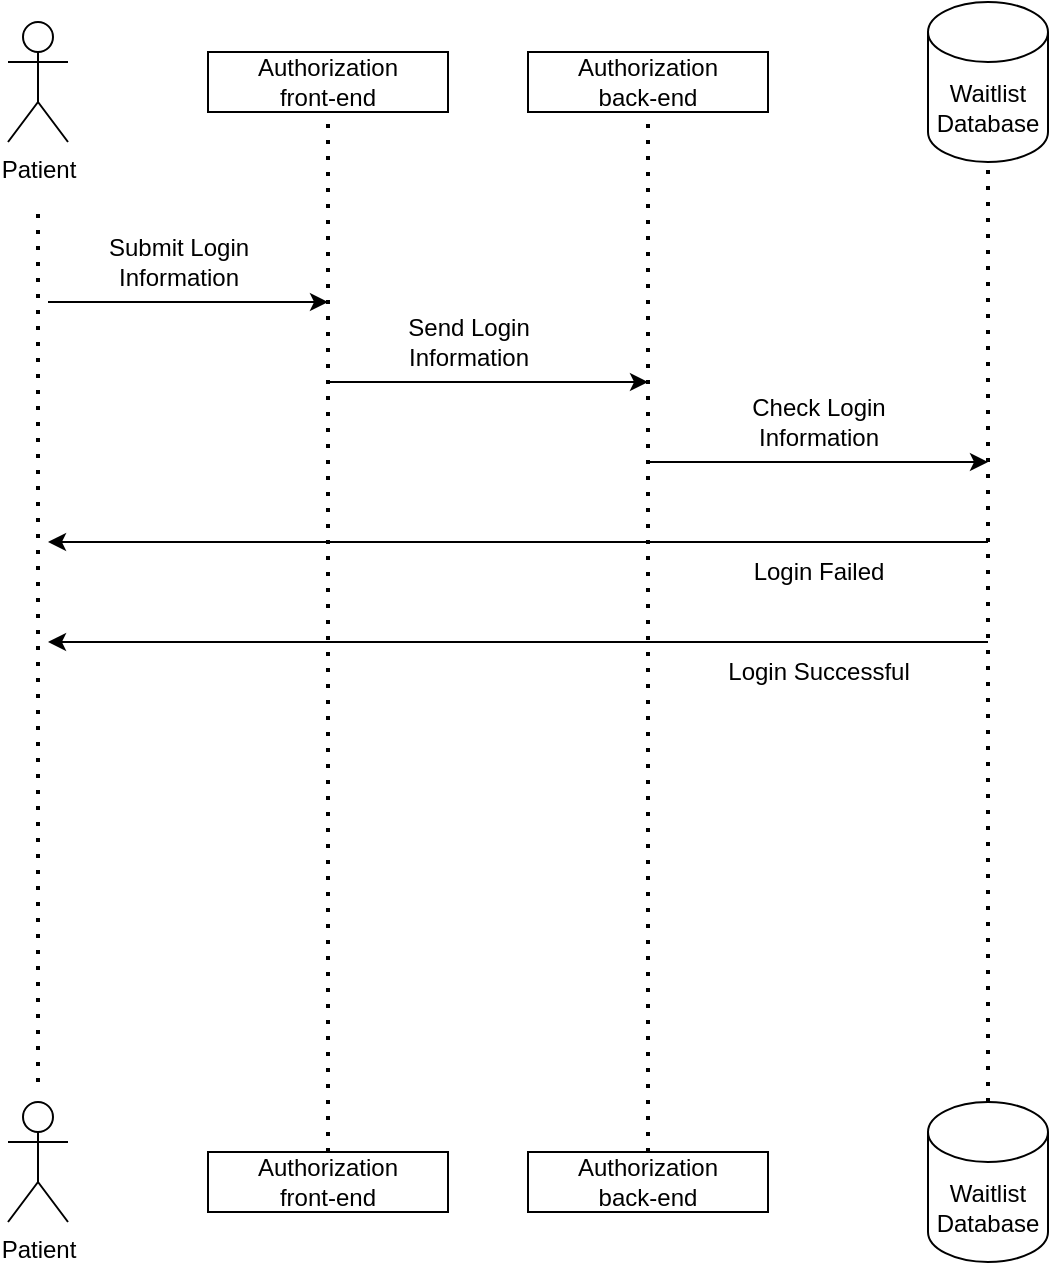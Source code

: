 <mxfile version="22.0.4" type="github">
  <diagram name="Page-1" id="syPvT0p1GBWjdDlG7r07">
    <mxGraphModel dx="1434" dy="828" grid="1" gridSize="10" guides="1" tooltips="1" connect="1" arrows="1" fold="1" page="1" pageScale="1" pageWidth="850" pageHeight="1100" math="0" shadow="0">
      <root>
        <mxCell id="0" />
        <mxCell id="1" parent="0" />
        <mxCell id="YTr76Yab9tnVYdm06Xic-32" value="Patient&lt;br&gt;" style="shape=umlActor;verticalLabelPosition=bottom;verticalAlign=top;html=1;outlineConnect=0;" vertex="1" parent="1">
          <mxGeometry x="100" y="60" width="30" height="60" as="geometry" />
        </mxCell>
        <mxCell id="YTr76Yab9tnVYdm06Xic-33" value="Patient" style="shape=umlActor;verticalLabelPosition=bottom;verticalAlign=top;html=1;outlineConnect=0;" vertex="1" parent="1">
          <mxGeometry x="100" y="600" width="30" height="60" as="geometry" />
        </mxCell>
        <mxCell id="YTr76Yab9tnVYdm06Xic-34" value="Waitlist&lt;br&gt;Database" style="shape=cylinder3;whiteSpace=wrap;html=1;boundedLbl=1;backgroundOutline=1;size=15;" vertex="1" parent="1">
          <mxGeometry x="560" y="50" width="60" height="80" as="geometry" />
        </mxCell>
        <mxCell id="YTr76Yab9tnVYdm06Xic-35" value="Waitlist&lt;br&gt;Database" style="shape=cylinder3;whiteSpace=wrap;html=1;boundedLbl=1;backgroundOutline=1;size=15;" vertex="1" parent="1">
          <mxGeometry x="560" y="600" width="60" height="80" as="geometry" />
        </mxCell>
        <mxCell id="YTr76Yab9tnVYdm06Xic-36" value="" style="endArrow=none;dashed=1;html=1;dashPattern=1 3;strokeWidth=2;rounded=0;" edge="1" parent="1">
          <mxGeometry width="50" height="50" relative="1" as="geometry">
            <mxPoint x="115" y="590" as="sourcePoint" />
            <mxPoint x="115" y="150" as="targetPoint" />
          </mxGeometry>
        </mxCell>
        <mxCell id="YTr76Yab9tnVYdm06Xic-37" value="" style="endArrow=none;dashed=1;html=1;dashPattern=1 3;strokeWidth=2;rounded=0;entryX=0.5;entryY=1;entryDx=0;entryDy=0;exitX=0.5;exitY=0;exitDx=0;exitDy=0;" edge="1" parent="1" source="YTr76Yab9tnVYdm06Xic-43" target="YTr76Yab9tnVYdm06Xic-39">
          <mxGeometry width="50" height="50" relative="1" as="geometry">
            <mxPoint x="560" y="590" as="sourcePoint" />
            <mxPoint x="559.5" y="160" as="targetPoint" />
          </mxGeometry>
        </mxCell>
        <mxCell id="YTr76Yab9tnVYdm06Xic-38" value="" style="endArrow=none;dashed=1;html=1;dashPattern=1 3;strokeWidth=2;rounded=0;entryX=0.5;entryY=1;entryDx=0;entryDy=0;exitX=0.5;exitY=0;exitDx=0;exitDy=0;" edge="1" parent="1" source="YTr76Yab9tnVYdm06Xic-42" target="YTr76Yab9tnVYdm06Xic-40">
          <mxGeometry width="50" height="50" relative="1" as="geometry">
            <mxPoint x="415" y="590" as="sourcePoint" />
            <mxPoint x="414.5" y="160" as="targetPoint" />
          </mxGeometry>
        </mxCell>
        <mxCell id="YTr76Yab9tnVYdm06Xic-39" value="Authorization&lt;br&gt;back-end" style="rounded=0;whiteSpace=wrap;html=1;" vertex="1" parent="1">
          <mxGeometry x="360" y="75" width="120" height="30" as="geometry" />
        </mxCell>
        <mxCell id="YTr76Yab9tnVYdm06Xic-40" value="Authorization&lt;br&gt;front-end" style="rounded=0;whiteSpace=wrap;html=1;" vertex="1" parent="1">
          <mxGeometry x="200" y="75" width="120" height="30" as="geometry" />
        </mxCell>
        <mxCell id="YTr76Yab9tnVYdm06Xic-41" value="" style="endArrow=none;dashed=1;html=1;dashPattern=1 3;strokeWidth=2;rounded=0;exitX=0.5;exitY=0;exitDx=0;exitDy=0;exitPerimeter=0;entryX=0.5;entryY=1;entryDx=0;entryDy=0;entryPerimeter=0;" edge="1" parent="1" source="YTr76Yab9tnVYdm06Xic-35" target="YTr76Yab9tnVYdm06Xic-34">
          <mxGeometry width="50" height="50" relative="1" as="geometry">
            <mxPoint x="590" y="580" as="sourcePoint" />
            <mxPoint x="589.5" y="150" as="targetPoint" />
          </mxGeometry>
        </mxCell>
        <mxCell id="YTr76Yab9tnVYdm06Xic-42" value="Authorization&lt;br&gt;front-end" style="rounded=0;whiteSpace=wrap;html=1;" vertex="1" parent="1">
          <mxGeometry x="200" y="625" width="120" height="30" as="geometry" />
        </mxCell>
        <mxCell id="YTr76Yab9tnVYdm06Xic-43" value="Authorization&lt;br&gt;back-end" style="rounded=0;whiteSpace=wrap;html=1;" vertex="1" parent="1">
          <mxGeometry x="360" y="625" width="120" height="30" as="geometry" />
        </mxCell>
        <mxCell id="YTr76Yab9tnVYdm06Xic-44" value="" style="endArrow=classic;html=1;rounded=0;" edge="1" parent="1">
          <mxGeometry width="50" height="50" relative="1" as="geometry">
            <mxPoint x="120" y="200" as="sourcePoint" />
            <mxPoint x="260" y="200" as="targetPoint" />
          </mxGeometry>
        </mxCell>
        <mxCell id="YTr76Yab9tnVYdm06Xic-45" value="Submit Login&lt;br&gt;Information" style="text;html=1;align=center;verticalAlign=middle;resizable=0;points=[];autosize=1;strokeColor=none;fillColor=none;" vertex="1" parent="1">
          <mxGeometry x="140" y="160" width="90" height="40" as="geometry" />
        </mxCell>
        <mxCell id="YTr76Yab9tnVYdm06Xic-47" value="" style="endArrow=classic;html=1;rounded=0;" edge="1" parent="1">
          <mxGeometry width="50" height="50" relative="1" as="geometry">
            <mxPoint x="260" y="240" as="sourcePoint" />
            <mxPoint x="420" y="240" as="targetPoint" />
          </mxGeometry>
        </mxCell>
        <mxCell id="YTr76Yab9tnVYdm06Xic-48" value="Send Login&lt;br&gt;Information" style="text;html=1;align=center;verticalAlign=middle;resizable=0;points=[];autosize=1;strokeColor=none;fillColor=none;" vertex="1" parent="1">
          <mxGeometry x="290" y="200" width="80" height="40" as="geometry" />
        </mxCell>
        <mxCell id="YTr76Yab9tnVYdm06Xic-49" value="" style="endArrow=classic;html=1;rounded=0;" edge="1" parent="1">
          <mxGeometry width="50" height="50" relative="1" as="geometry">
            <mxPoint x="420" y="280" as="sourcePoint" />
            <mxPoint x="590" y="280" as="targetPoint" />
          </mxGeometry>
        </mxCell>
        <mxCell id="YTr76Yab9tnVYdm06Xic-50" value="Login Successful" style="text;html=1;align=center;verticalAlign=middle;resizable=0;points=[];autosize=1;strokeColor=none;fillColor=none;" vertex="1" parent="1">
          <mxGeometry x="450" y="370" width="110" height="30" as="geometry" />
        </mxCell>
        <mxCell id="YTr76Yab9tnVYdm06Xic-51" value="Login Failed" style="text;html=1;align=center;verticalAlign=middle;resizable=0;points=[];autosize=1;strokeColor=none;fillColor=none;" vertex="1" parent="1">
          <mxGeometry x="460" y="320" width="90" height="30" as="geometry" />
        </mxCell>
        <mxCell id="YTr76Yab9tnVYdm06Xic-53" value="Check Login&lt;br&gt;Information" style="text;html=1;align=center;verticalAlign=middle;resizable=0;points=[];autosize=1;strokeColor=none;fillColor=none;" vertex="1" parent="1">
          <mxGeometry x="460" y="240" width="90" height="40" as="geometry" />
        </mxCell>
        <mxCell id="YTr76Yab9tnVYdm06Xic-54" value="" style="endArrow=classic;html=1;rounded=0;" edge="1" parent="1">
          <mxGeometry width="50" height="50" relative="1" as="geometry">
            <mxPoint x="590" y="320" as="sourcePoint" />
            <mxPoint x="120" y="320" as="targetPoint" />
          </mxGeometry>
        </mxCell>
        <mxCell id="YTr76Yab9tnVYdm06Xic-57" value="" style="endArrow=classic;html=1;rounded=0;" edge="1" parent="1">
          <mxGeometry width="50" height="50" relative="1" as="geometry">
            <mxPoint x="590" y="370" as="sourcePoint" />
            <mxPoint x="120" y="370" as="targetPoint" />
          </mxGeometry>
        </mxCell>
      </root>
    </mxGraphModel>
  </diagram>
</mxfile>

